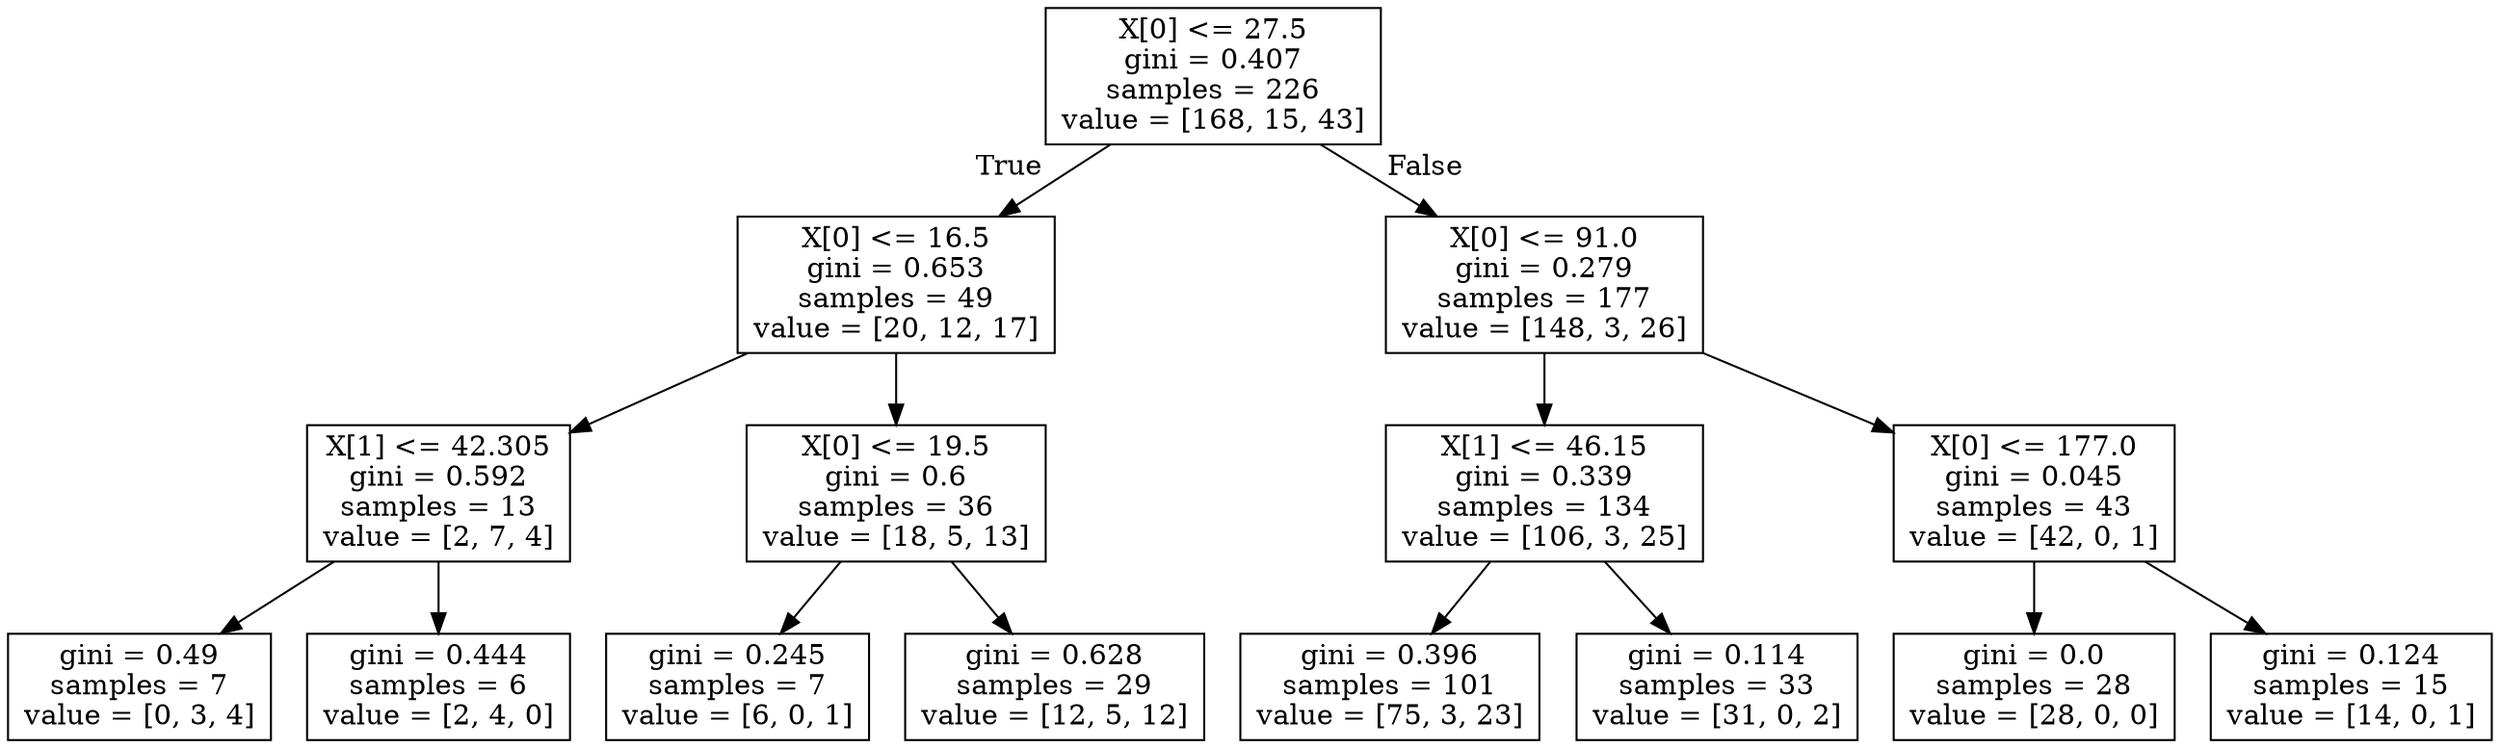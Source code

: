 digraph Tree {
node [shape=box] ;
0 [label="X[0] <= 27.5\ngini = 0.407\nsamples = 226\nvalue = [168, 15, 43]"] ;
1 [label="X[0] <= 16.5\ngini = 0.653\nsamples = 49\nvalue = [20, 12, 17]"] ;
0 -> 1 [labeldistance=2.5, labelangle=45, headlabel="True"] ;
2 [label="X[1] <= 42.305\ngini = 0.592\nsamples = 13\nvalue = [2, 7, 4]"] ;
1 -> 2 ;
3 [label="gini = 0.49\nsamples = 7\nvalue = [0, 3, 4]"] ;
2 -> 3 ;
4 [label="gini = 0.444\nsamples = 6\nvalue = [2, 4, 0]"] ;
2 -> 4 ;
5 [label="X[0] <= 19.5\ngini = 0.6\nsamples = 36\nvalue = [18, 5, 13]"] ;
1 -> 5 ;
6 [label="gini = 0.245\nsamples = 7\nvalue = [6, 0, 1]"] ;
5 -> 6 ;
7 [label="gini = 0.628\nsamples = 29\nvalue = [12, 5, 12]"] ;
5 -> 7 ;
8 [label="X[0] <= 91.0\ngini = 0.279\nsamples = 177\nvalue = [148, 3, 26]"] ;
0 -> 8 [labeldistance=2.5, labelangle=-45, headlabel="False"] ;
9 [label="X[1] <= 46.15\ngini = 0.339\nsamples = 134\nvalue = [106, 3, 25]"] ;
8 -> 9 ;
10 [label="gini = 0.396\nsamples = 101\nvalue = [75, 3, 23]"] ;
9 -> 10 ;
11 [label="gini = 0.114\nsamples = 33\nvalue = [31, 0, 2]"] ;
9 -> 11 ;
12 [label="X[0] <= 177.0\ngini = 0.045\nsamples = 43\nvalue = [42, 0, 1]"] ;
8 -> 12 ;
13 [label="gini = 0.0\nsamples = 28\nvalue = [28, 0, 0]"] ;
12 -> 13 ;
14 [label="gini = 0.124\nsamples = 15\nvalue = [14, 0, 1]"] ;
12 -> 14 ;
}